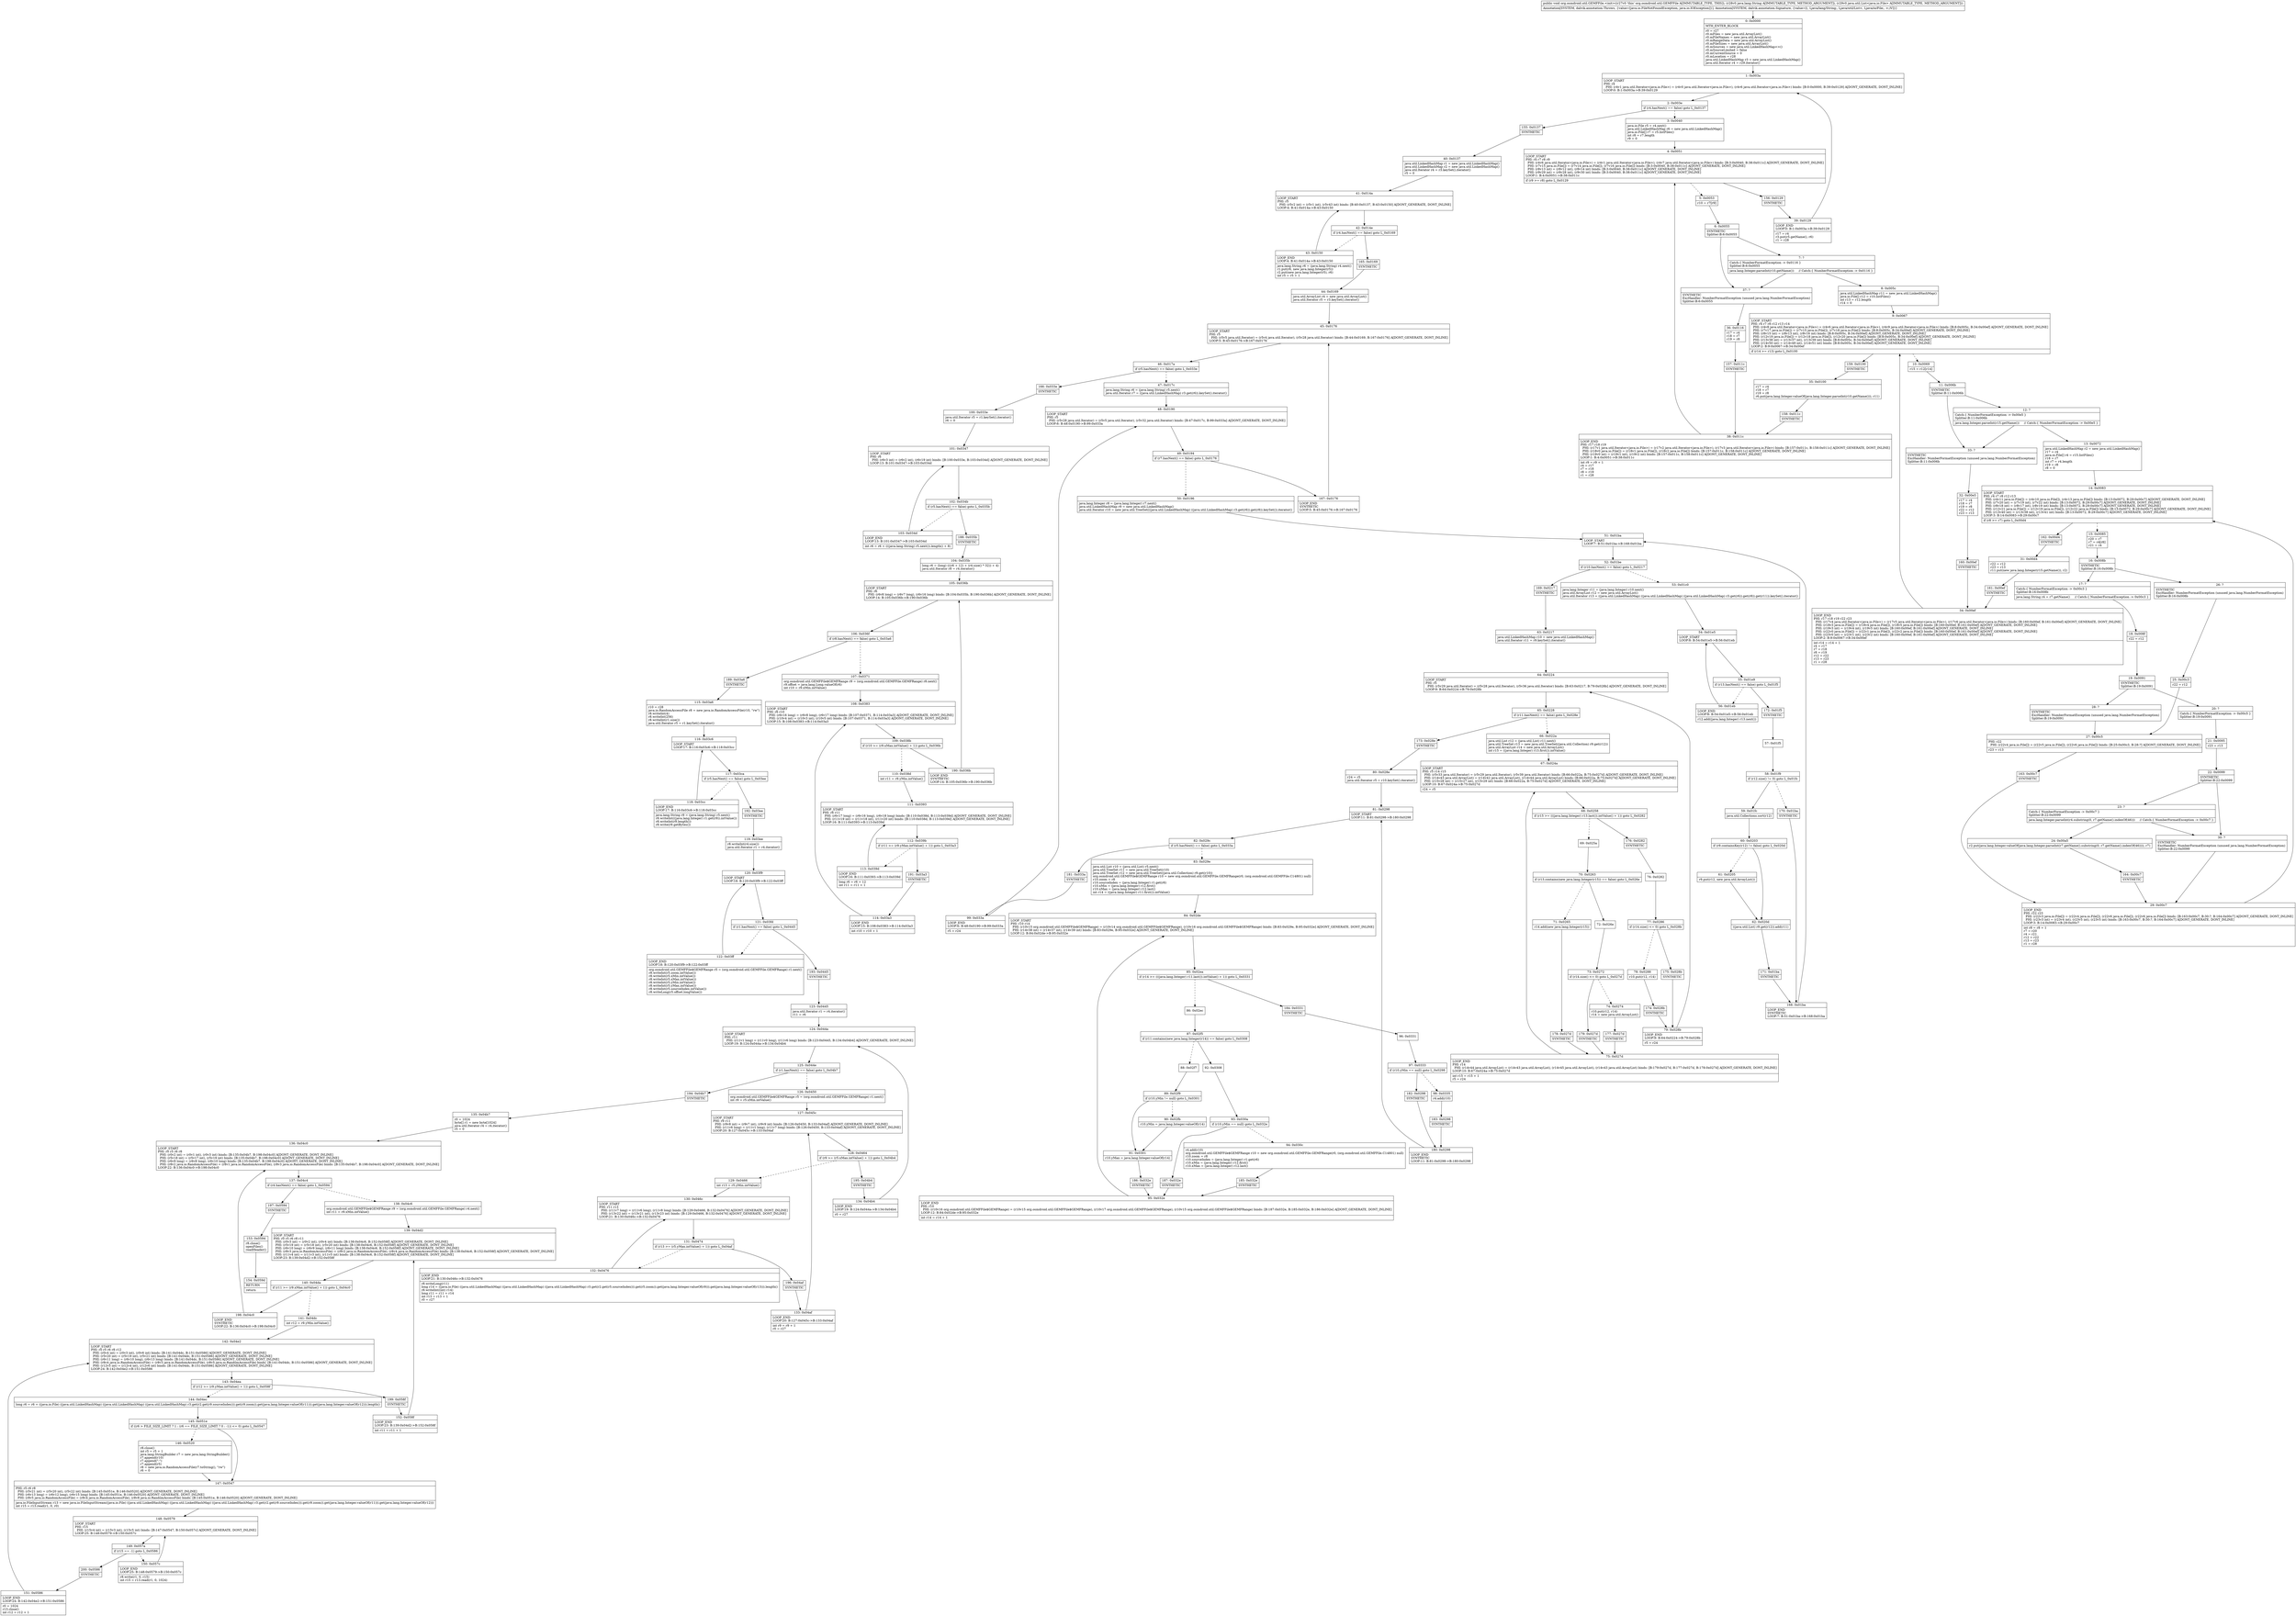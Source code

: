 digraph "CFG fororg.osmdroid.util.GEMFFile.\<init\>(Ljava\/lang\/String;Ljava\/util\/List;)V" {
Node_0 [shape=record,label="{0\:\ 0x0000|MTH_ENTER_BLOCK\l|r0 = r27\lr0.mFiles = new java.util.ArrayList()\lr0.mFileNames = new java.util.ArrayList()\lr0.mRangeData = new java.util.ArrayList()\lr0.mFileSizes = new java.util.ArrayList()\lr0.mSources = new java.util.LinkedHashMap\<\>()\lr0.mSourceLimited = false\lr0.mCurrentSource = 0\lr0.mLocation = r28\ljava.util.LinkedHashMap r3 = new java.util.LinkedHashMap()\ljava.util.Iterator r4 = r29.iterator()\l}"];
Node_1 [shape=record,label="{1\:\ 0x003a|LOOP_START\lPHI: r4 \l  PHI: (r4v1 java.util.Iterator\<java.io.File\>) = (r4v0 java.util.Iterator\<java.io.File\>), (r4v6 java.util.Iterator\<java.io.File\>) binds: [B:0:0x0000, B:39:0x0129] A[DONT_GENERATE, DONT_INLINE]\lLOOP:0: B:1:0x003a\-\>B:39:0x0129\l}"];
Node_2 [shape=record,label="{2\:\ 0x003e|if (r4.hasNext() == false) goto L_0x0137\l}"];
Node_3 [shape=record,label="{3\:\ 0x0040|java.io.File r5 = r4.next()\ljava.util.LinkedHashMap r6 = new java.util.LinkedHashMap()\ljava.io.File[] r7 = r5.listFiles()\lint r8 = r7.length\lr9 = 0\l}"];
Node_4 [shape=record,label="{4\:\ 0x0051|LOOP_START\lPHI: r4 r7 r8 r9 \l  PHI: (r4v6 java.util.Iterator\<java.io.File\>) = (r4v1 java.util.Iterator\<java.io.File\>), (r4v7 java.util.Iterator\<java.io.File\>) binds: [B:3:0x0040, B:38:0x011c] A[DONT_GENERATE, DONT_INLINE]\l  PHI: (r7v15 java.io.File[]) = (r7v14 java.io.File[]), (r7v16 java.io.File[]) binds: [B:3:0x0040, B:38:0x011c] A[DONT_GENERATE, DONT_INLINE]\l  PHI: (r8v13 int) = (r8v12 int), (r8v14 int) binds: [B:3:0x0040, B:38:0x011c] A[DONT_GENERATE, DONT_INLINE]\l  PHI: (r9v29 int) = (r9v28 int), (r9v30 int) binds: [B:3:0x0040, B:38:0x011c] A[DONT_GENERATE, DONT_INLINE]\lLOOP:1: B:4:0x0051\-\>B:38:0x011c\l|if (r9 \>= r8) goto L_0x0129\l}"];
Node_5 [shape=record,label="{5\:\ 0x0053|r10 = r7[r9]\l}"];
Node_6 [shape=record,label="{6\:\ 0x0055|SYNTHETIC\lSplitter:B:6:0x0055\l}"];
Node_7 [shape=record,label="{7\:\ ?|Catch:\{ NumberFormatException \-\> 0x0116 \}\lSplitter:B:6:0x0055\l|java.lang.Integer.parseInt(r10.getName())     \/\/ Catch:\{ NumberFormatException \-\> 0x0116 \}\l}"];
Node_8 [shape=record,label="{8\:\ 0x005c|java.util.LinkedHashMap r11 = new java.util.LinkedHashMap()\ljava.io.File[] r12 = r10.listFiles()\lint r13 = r12.length\lr14 = 0\l}"];
Node_9 [shape=record,label="{9\:\ 0x0067|LOOP_START\lPHI: r4 r7 r8 r12 r13 r14 \l  PHI: (r4v8 java.util.Iterator\<java.io.File\>) = (r4v6 java.util.Iterator\<java.io.File\>), (r4v9 java.util.Iterator\<java.io.File\>) binds: [B:8:0x005c, B:34:0x00ef] A[DONT_GENERATE, DONT_INLINE]\l  PHI: (r7v17 java.io.File[]) = (r7v15 java.io.File[]), (r7v18 java.io.File[]) binds: [B:8:0x005c, B:34:0x00ef] A[DONT_GENERATE, DONT_INLINE]\l  PHI: (r8v15 int) = (r8v13 int), (r8v16 int) binds: [B:8:0x005c, B:34:0x00ef] A[DONT_GENERATE, DONT_INLINE]\l  PHI: (r12v19 java.io.File[]) = (r12v18 java.io.File[]), (r12v20 java.io.File[]) binds: [B:8:0x005c, B:34:0x00ef] A[DONT_GENERATE, DONT_INLINE]\l  PHI: (r13v38 int) = (r13v37 int), (r13v39 int) binds: [B:8:0x005c, B:34:0x00ef] A[DONT_GENERATE, DONT_INLINE]\l  PHI: (r14v50 int) = (r14v49 int), (r14v51 int) binds: [B:8:0x005c, B:34:0x00ef] A[DONT_GENERATE, DONT_INLINE]\lLOOP:2: B:9:0x0067\-\>B:34:0x00ef\l|if (r14 \>= r13) goto L_0x0100\l}"];
Node_10 [shape=record,label="{10\:\ 0x0069|r15 = r12[r14]\l}"];
Node_11 [shape=record,label="{11\:\ 0x006b|SYNTHETIC\lSplitter:B:11:0x006b\l}"];
Node_12 [shape=record,label="{12\:\ ?|Catch:\{ NumberFormatException \-\> 0x00e5 \}\lSplitter:B:11:0x006b\l|java.lang.Integer.parseInt(r15.getName())     \/\/ Catch:\{ NumberFormatException \-\> 0x00e5 \}\l}"];
Node_13 [shape=record,label="{13\:\ 0x0072|java.util.LinkedHashMap r2 = new java.util.LinkedHashMap()\lr17 = r4\ljava.io.File[] r4 = r15.listFiles()\lr18 = r7\lint r7 = r4.length\lr19 = r8\lr8 = 0\l}"];
Node_14 [shape=record,label="{14\:\ 0x0083|LOOP_START\lPHI: r4 r7 r8 r12 r13 \l  PHI: (r4v11 java.io.File[]) = (r4v10 java.io.File[]), (r4v13 java.io.File[]) binds: [B:13:0x0072, B:29:0x00c7] A[DONT_GENERATE, DONT_INLINE]\l  PHI: (r7v20 int) = (r7v19 int), (r7v22 int) binds: [B:13:0x0072, B:29:0x00c7] A[DONT_GENERATE, DONT_INLINE]\l  PHI: (r8v18 int) = (r8v17 int), (r8v19 int) binds: [B:13:0x0072, B:29:0x00c7] A[DONT_GENERATE, DONT_INLINE]\l  PHI: (r12v21 java.io.File[]) = (r12v19 java.io.File[]), (r12v22 java.io.File[]) binds: [B:13:0x0072, B:29:0x00c7] A[DONT_GENERATE, DONT_INLINE]\l  PHI: (r13v40 int) = (r13v38 int), (r13v41 int) binds: [B:13:0x0072, B:29:0x00c7] A[DONT_GENERATE, DONT_INLINE]\lLOOP:3: B:14:0x0083\-\>B:29:0x00c7\l|if (r8 \>= r7) goto L_0x00d4\l}"];
Node_15 [shape=record,label="{15\:\ 0x0085|r20 = r7\lr7 = r4[r8]\lr21 = r4\l}"];
Node_16 [shape=record,label="{16\:\ 0x008b|SYNTHETIC\lSplitter:B:16:0x008b\l}"];
Node_17 [shape=record,label="{17\:\ ?|Catch:\{ NumberFormatException \-\> 0x00c3 \}\lSplitter:B:16:0x008b\l|java.lang.String r4 = r7.getName()     \/\/ Catch:\{ NumberFormatException \-\> 0x00c3 \}\l}"];
Node_18 [shape=record,label="{18\:\ 0x008f|r22 = r12\l}"];
Node_19 [shape=record,label="{19\:\ 0x0091|SYNTHETIC\lSplitter:B:19:0x0091\l}"];
Node_20 [shape=record,label="{20\:\ ?|Catch:\{ NumberFormatException \-\> 0x00c5 \}\lSplitter:B:19:0x0091\l}"];
Node_21 [shape=record,label="{21\:\ 0x0095|r23 = r13\l}"];
Node_22 [shape=record,label="{22\:\ 0x0099|SYNTHETIC\lSplitter:B:22:0x0099\l}"];
Node_23 [shape=record,label="{23\:\ ?|Catch:\{ NumberFormatException \-\> 0x00c7 \}\lSplitter:B:22:0x0099\l|java.lang.Integer.parseInt(r4.substring(0, r7.getName().indexOf(46)))     \/\/ Catch:\{ NumberFormatException \-\> 0x00c7 \}\l}"];
Node_24 [shape=record,label="{24\:\ 0x00a5|r2.put(java.lang.Integer.valueOf(java.lang.Integer.parseInt(r7.getName().substring(0, r7.getName().indexOf(46)))), r7)\l}"];
Node_25 [shape=record,label="{25\:\ 0x00c3|r22 = r12\l}"];
Node_26 [shape=record,label="{26\:\ ?|SYNTHETIC\lExcHandler: NumberFormatException (unused java.lang.NumberFormatException)\lSplitter:B:16:0x008b\l}"];
Node_27 [shape=record,label="{27\:\ 0x00c5|PHI: r22 \l  PHI: (r22v4 java.io.File[]) = (r22v5 java.io.File[]), (r22v6 java.io.File[]) binds: [B:25:0x00c3, B:28:?] A[DONT_GENERATE, DONT_INLINE]\l|r23 = r13\l}"];
Node_28 [shape=record,label="{28\:\ ?|SYNTHETIC\lExcHandler: NumberFormatException (unused java.lang.NumberFormatException)\lSplitter:B:19:0x0091\l}"];
Node_29 [shape=record,label="{29\:\ 0x00c7|LOOP_END\lPHI: r22 r23 \l  PHI: (r22v3 java.io.File[]) = (r22v4 java.io.File[]), (r22v6 java.io.File[]), (r22v6 java.io.File[]) binds: [B:163:0x00c7, B:30:?, B:164:0x00c7] A[DONT_GENERATE, DONT_INLINE]\l  PHI: (r23v3 int) = (r23v4 int), (r23v5 int), (r23v5 int) binds: [B:163:0x00c7, B:30:?, B:164:0x00c7] A[DONT_GENERATE, DONT_INLINE]\lLOOP:3: B:14:0x0083\-\>B:29:0x00c7\l|int r8 = r8 + 1\lr7 = r20\lr4 = r21\lr12 = r22\lr13 = r23\lr1 = r28\l}"];
Node_30 [shape=record,label="{30\:\ ?|SYNTHETIC\lExcHandler: NumberFormatException (unused java.lang.NumberFormatException)\lSplitter:B:22:0x0099\l}"];
Node_31 [shape=record,label="{31\:\ 0x00d4|r22 = r12\lr23 = r13\lr11.put(new java.lang.Integer(r15.getName()), r2)\l}"];
Node_32 [shape=record,label="{32\:\ 0x00e5|r17 = r4\lr18 = r7\lr19 = r8\lr22 = r12\lr23 = r13\l}"];
Node_33 [shape=record,label="{33\:\ ?|SYNTHETIC\lExcHandler: NumberFormatException (unused java.lang.NumberFormatException)\lSplitter:B:11:0x006b\l}"];
Node_34 [shape=record,label="{34\:\ 0x00ef|LOOP_END\lPHI: r17 r18 r19 r22 r23 \l  PHI: (r17v4 java.util.Iterator\<java.io.File\>) = (r17v5 java.util.Iterator\<java.io.File\>), (r17v6 java.util.Iterator\<java.io.File\>) binds: [B:160:0x00ef, B:161:0x00ef] A[DONT_GENERATE, DONT_INLINE]\l  PHI: (r18v3 java.io.File[]) = (r18v4 java.io.File[]), (r18v5 java.io.File[]) binds: [B:160:0x00ef, B:161:0x00ef] A[DONT_GENERATE, DONT_INLINE]\l  PHI: (r19v3 int) = (r19v4 int), (r19v5 int) binds: [B:160:0x00ef, B:161:0x00ef] A[DONT_GENERATE, DONT_INLINE]\l  PHI: (r22v0 java.io.File[]) = (r22v1 java.io.File[]), (r22v2 java.io.File[]) binds: [B:160:0x00ef, B:161:0x00ef] A[DONT_GENERATE, DONT_INLINE]\l  PHI: (r23v0 int) = (r23v1 int), (r23v2 int) binds: [B:160:0x00ef, B:161:0x00ef] A[DONT_GENERATE, DONT_INLINE]\lLOOP:2: B:9:0x0067\-\>B:34:0x00ef\l|int r14 = r14 + 1\lr4 = r17\lr7 = r18\lr8 = r19\lr12 = r22\lr13 = r23\lr1 = r28\l}"];
Node_35 [shape=record,label="{35\:\ 0x0100|r17 = r4\lr18 = r7\lr19 = r8\lr6.put(java.lang.Integer.valueOf(java.lang.Integer.parseInt(r10.getName())), r11)\l}"];
Node_36 [shape=record,label="{36\:\ 0x0116|r17 = r4\lr18 = r7\lr19 = r8\l}"];
Node_37 [shape=record,label="{37\:\ ?|SYNTHETIC\lExcHandler: NumberFormatException (unused java.lang.NumberFormatException)\lSplitter:B:6:0x0055\l}"];
Node_38 [shape=record,label="{38\:\ 0x011c|LOOP_END\lPHI: r17 r18 r19 \l  PHI: (r17v1 java.util.Iterator\<java.io.File\>) = (r17v2 java.util.Iterator\<java.io.File\>), (r17v3 java.util.Iterator\<java.io.File\>) binds: [B:157:0x011c, B:158:0x011c] A[DONT_GENERATE, DONT_INLINE]\l  PHI: (r18v0 java.io.File[]) = (r18v1 java.io.File[]), (r18v2 java.io.File[]) binds: [B:157:0x011c, B:158:0x011c] A[DONT_GENERATE, DONT_INLINE]\l  PHI: (r19v0 int) = (r19v1 int), (r19v2 int) binds: [B:157:0x011c, B:158:0x011c] A[DONT_GENERATE, DONT_INLINE]\lLOOP:1: B:4:0x0051\-\>B:38:0x011c\l|int r9 = r9 + 1\lr4 = r17\lr7 = r18\lr8 = r19\lr1 = r28\l}"];
Node_39 [shape=record,label="{39\:\ 0x0129|LOOP_END\lLOOP:0: B:1:0x003a\-\>B:39:0x0129\l|r17 = r4\lr3.put(r5.getName(), r6)\lr1 = r28\l}"];
Node_40 [shape=record,label="{40\:\ 0x0137|java.util.LinkedHashMap r1 = new java.util.LinkedHashMap()\ljava.util.LinkedHashMap r2 = new java.util.LinkedHashMap()\ljava.util.Iterator r4 = r3.keySet().iterator()\lr5 = 0\l}"];
Node_41 [shape=record,label="{41\:\ 0x014a|LOOP_START\lPHI: r5 \l  PHI: (r5v2 int) = (r5v1 int), (r5v43 int) binds: [B:40:0x0137, B:43:0x0150] A[DONT_GENERATE, DONT_INLINE]\lLOOP:4: B:41:0x014a\-\>B:43:0x0150\l}"];
Node_42 [shape=record,label="{42\:\ 0x014e|if (r4.hasNext() == false) goto L_0x0169\l}"];
Node_43 [shape=record,label="{43\:\ 0x0150|LOOP_END\lLOOP:4: B:41:0x014a\-\>B:43:0x0150\l|java.lang.String r6 = (java.lang.String) r4.next()\lr1.put(r6, new java.lang.Integer(r5))\lr2.put(new java.lang.Integer(r5), r6)\lint r5 = r5 + 1\l}"];
Node_44 [shape=record,label="{44\:\ 0x0169|java.util.ArrayList r4 = new java.util.ArrayList()\ljava.util.Iterator r5 = r3.keySet().iterator()\l}"];
Node_45 [shape=record,label="{45\:\ 0x0176|LOOP_START\lPHI: r5 \l  PHI: (r5v5 java.util.Iterator) = (r5v4 java.util.Iterator), (r5v28 java.util.Iterator) binds: [B:44:0x0169, B:167:0x0176] A[DONT_GENERATE, DONT_INLINE]\lLOOP:5: B:45:0x0176\-\>B:167:0x0176\l}"];
Node_46 [shape=record,label="{46\:\ 0x017a|if (r5.hasNext() == false) goto L_0x033e\l}"];
Node_47 [shape=record,label="{47\:\ 0x017c|java.lang.String r6 = (java.lang.String) r5.next()\ljava.util.Iterator r7 = ((java.util.LinkedHashMap) r3.get(r6)).keySet().iterator()\l}"];
Node_48 [shape=record,label="{48\:\ 0x0190|LOOP_START\lPHI: r5 \l  PHI: (r5v28 java.util.Iterator) = (r5v5 java.util.Iterator), (r5v32 java.util.Iterator) binds: [B:47:0x017c, B:99:0x033a] A[DONT_GENERATE, DONT_INLINE]\lLOOP:6: B:48:0x0190\-\>B:99:0x033a\l}"];
Node_49 [shape=record,label="{49\:\ 0x0194|if (r7.hasNext() == false) goto L_0x0176\l}"];
Node_50 [shape=record,label="{50\:\ 0x0196|java.lang.Integer r8 = (java.lang.Integer) r7.next()\ljava.util.LinkedHashMap r9 = new java.util.LinkedHashMap()\ljava.util.Iterator r10 = new java.util.TreeSet(((java.util.LinkedHashMap) ((java.util.LinkedHashMap) r3.get(r6)).get(r8)).keySet()).iterator()\l}"];
Node_51 [shape=record,label="{51\:\ 0x01ba|LOOP_START\lLOOP:7: B:51:0x01ba\-\>B:168:0x01ba\l}"];
Node_52 [shape=record,label="{52\:\ 0x01be|if (r10.hasNext() == false) goto L_0x0217\l}"];
Node_53 [shape=record,label="{53\:\ 0x01c0|java.lang.Integer r11 = (java.lang.Integer) r10.next()\ljava.util.ArrayList r12 = new java.util.ArrayList()\ljava.util.Iterator r13 = ((java.util.LinkedHashMap) ((java.util.LinkedHashMap) ((java.util.LinkedHashMap) r3.get(r6)).get(r8)).get(r11)).keySet().iterator()\l}"];
Node_54 [shape=record,label="{54\:\ 0x01e5|LOOP_START\lLOOP:8: B:54:0x01e5\-\>B:56:0x01eb\l}"];
Node_55 [shape=record,label="{55\:\ 0x01e9|if (r13.hasNext() == false) goto L_0x01f5\l}"];
Node_56 [shape=record,label="{56\:\ 0x01eb|LOOP_END\lLOOP:8: B:54:0x01e5\-\>B:56:0x01eb\l|r12.add((java.lang.Integer) r13.next())\l}"];
Node_57 [shape=record,label="{57\:\ 0x01f5}"];
Node_58 [shape=record,label="{58\:\ 0x01f9|if (r12.size() != 0) goto L_0x01fc\l}"];
Node_59 [shape=record,label="{59\:\ 0x01fc|java.util.Collections.sort(r12)\l}"];
Node_60 [shape=record,label="{60\:\ 0x0203|if (r9.containsKey(r12) != false) goto L_0x020d\l}"];
Node_61 [shape=record,label="{61\:\ 0x0205|r9.put(r12, new java.util.ArrayList())\l}"];
Node_62 [shape=record,label="{62\:\ 0x020d|((java.util.List) r9.get(r12)).add(r11)\l}"];
Node_63 [shape=record,label="{63\:\ 0x0217|java.util.LinkedHashMap r10 = new java.util.LinkedHashMap()\ljava.util.Iterator r11 = r9.keySet().iterator()\l}"];
Node_64 [shape=record,label="{64\:\ 0x0224|LOOP_START\lPHI: r5 \l  PHI: (r5v29 java.util.Iterator) = (r5v28 java.util.Iterator), (r5v36 java.util.Iterator) binds: [B:63:0x0217, B:79:0x028b] A[DONT_GENERATE, DONT_INLINE]\lLOOP:9: B:64:0x0224\-\>B:79:0x028b\l}"];
Node_65 [shape=record,label="{65\:\ 0x0228|if (r11.hasNext() == false) goto L_0x028e\l}"];
Node_66 [shape=record,label="{66\:\ 0x022a|java.util.List r12 = (java.util.List) r11.next()\ljava.util.TreeSet r13 = new java.util.TreeSet((java.util.Collection) r9.get(r12))\ljava.util.ArrayList r14 = new java.util.ArrayList()\lint r15 = ((java.lang.Integer) r13.first()).intValue()\l}"];
Node_67 [shape=record,label="{67\:\ 0x024a|LOOP_START\lPHI: r5 r14 r15 \l  PHI: (r5v33 java.util.Iterator) = (r5v29 java.util.Iterator), (r5v39 java.util.Iterator) binds: [B:66:0x022a, B:75:0x027d] A[DONT_GENERATE, DONT_INLINE]\l  PHI: (r14v43 java.util.ArrayList) = (r14v42 java.util.ArrayList), (r14v44 java.util.ArrayList) binds: [B:66:0x022a, B:75:0x027d] A[DONT_GENERATE, DONT_INLINE]\l  PHI: (r15v28 int) = (r15v27 int), (r15v29 int) binds: [B:66:0x022a, B:75:0x027d] A[DONT_GENERATE, DONT_INLINE]\lLOOP:10: B:67:0x024a\-\>B:75:0x027d\l|r24 = r5\l}"];
Node_68 [shape=record,label="{68\:\ 0x0258|if (r15 \>= (((java.lang.Integer) r13.last()).intValue() + 1)) goto L_0x0282\l}"];
Node_69 [shape=record,label="{69\:\ 0x025a}"];
Node_70 [shape=record,label="{70\:\ 0x0263|if (r13.contains(new java.lang.Integer(r15)) == false) goto L_0x026e\l}"];
Node_71 [shape=record,label="{71\:\ 0x0265|r14.add(new java.lang.Integer(r15))\l}"];
Node_72 [shape=record,label="{72\:\ 0x026e}"];
Node_73 [shape=record,label="{73\:\ 0x0272|if (r14.size() \<= 0) goto L_0x027d\l}"];
Node_74 [shape=record,label="{74\:\ 0x0274|r10.put(r12, r14)\lr14 = new java.util.ArrayList()\l}"];
Node_75 [shape=record,label="{75\:\ 0x027d|LOOP_END\lPHI: r14 \l  PHI: (r14v44 java.util.ArrayList) = (r14v43 java.util.ArrayList), (r14v45 java.util.ArrayList), (r14v43 java.util.ArrayList) binds: [B:179:0x027d, B:177:0x027d, B:178:0x027d] A[DONT_GENERATE, DONT_INLINE]\lLOOP:10: B:67:0x024a\-\>B:75:0x027d\l|int r15 = r15 + 1\lr5 = r24\l}"];
Node_76 [shape=record,label="{76\:\ 0x0282}"];
Node_77 [shape=record,label="{77\:\ 0x0286|if (r14.size() \<= 0) goto L_0x028b\l}"];
Node_78 [shape=record,label="{78\:\ 0x0288|r10.put(r12, r14)\l}"];
Node_79 [shape=record,label="{79\:\ 0x028b|LOOP_END\lLOOP:9: B:64:0x0224\-\>B:79:0x028b\l|r5 = r24\l}"];
Node_80 [shape=record,label="{80\:\ 0x028e|r24 = r5\ljava.util.Iterator r5 = r10.keySet().iterator()\l}"];
Node_81 [shape=record,label="{81\:\ 0x0298|LOOP_START\lLOOP:11: B:81:0x0298\-\>B:180:0x0298\l}"];
Node_82 [shape=record,label="{82\:\ 0x029c|if (r5.hasNext() == false) goto L_0x033a\l}"];
Node_83 [shape=record,label="{83\:\ 0x029e|java.util.List r10 = (java.util.List) r5.next()\ljava.util.TreeSet r11 = new java.util.TreeSet(r10)\ljava.util.TreeSet r12 = new java.util.TreeSet((java.util.Collection) r9.get(r10))\lorg.osmdroid.util.GEMFFile$GEMFRange r10 = new org.osmdroid.util.GEMFFile.GEMFRange(r0, (org.osmdroid.util.GEMFFile.C14801) null)\lr10.zoom = r8\lr10.sourceIndex = (java.lang.Integer) r1.get(r6)\lr10.xMin = (java.lang.Integer) r12.first()\lr10.xMax = (java.lang.Integer) r12.last()\lint r14 = ((java.lang.Integer) r11.first()).intValue()\l}"];
Node_84 [shape=record,label="{84\:\ 0x02de|LOOP_START\lPHI: r10 r14 \l  PHI: (r10v15 org.osmdroid.util.GEMFFile$GEMFRange) = (r10v14 org.osmdroid.util.GEMFFile$GEMFRange), (r10v16 org.osmdroid.util.GEMFFile$GEMFRange) binds: [B:83:0x029e, B:95:0x032e] A[DONT_GENERATE, DONT_INLINE]\l  PHI: (r14v38 int) = (r14v37 int), (r14v39 int) binds: [B:83:0x029e, B:95:0x032e] A[DONT_GENERATE, DONT_INLINE]\lLOOP:12: B:84:0x02de\-\>B:95:0x032e\l}"];
Node_85 [shape=record,label="{85\:\ 0x02ea|if (r14 \>= (((java.lang.Integer) r11.last()).intValue() + 1)) goto L_0x0331\l}"];
Node_86 [shape=record,label="{86\:\ 0x02ec}"];
Node_87 [shape=record,label="{87\:\ 0x02f5|if (r11.contains(new java.lang.Integer(r14)) == false) goto L_0x0308\l}"];
Node_88 [shape=record,label="{88\:\ 0x02f7}"];
Node_89 [shape=record,label="{89\:\ 0x02f9|if (r10.yMin != null) goto L_0x0301\l}"];
Node_90 [shape=record,label="{90\:\ 0x02fb|r10.yMin = java.lang.Integer.valueOf(r14)\l}"];
Node_91 [shape=record,label="{91\:\ 0x0301|r10.yMax = java.lang.Integer.valueOf(r14)\l}"];
Node_92 [shape=record,label="{92\:\ 0x0308}"];
Node_93 [shape=record,label="{93\:\ 0x030a|if (r10.yMin == null) goto L_0x032e\l}"];
Node_94 [shape=record,label="{94\:\ 0x030c|r4.add(r10)\lorg.osmdroid.util.GEMFFile$GEMFRange r10 = new org.osmdroid.util.GEMFFile.GEMFRange(r0, (org.osmdroid.util.GEMFFile.C14801) null)\lr10.zoom = r8\lr10.sourceIndex = (java.lang.Integer) r1.get(r6)\lr10.xMin = (java.lang.Integer) r12.first()\lr10.xMax = (java.lang.Integer) r12.last()\l}"];
Node_95 [shape=record,label="{95\:\ 0x032e|LOOP_END\lPHI: r10 \l  PHI: (r10v16 org.osmdroid.util.GEMFFile$GEMFRange) = (r10v15 org.osmdroid.util.GEMFFile$GEMFRange), (r10v17 org.osmdroid.util.GEMFFile$GEMFRange), (r10v15 org.osmdroid.util.GEMFFile$GEMFRange) binds: [B:187:0x032e, B:185:0x032e, B:186:0x032e] A[DONT_GENERATE, DONT_INLINE]\lLOOP:12: B:84:0x02de\-\>B:95:0x032e\l|int r14 = r14 + 1\l}"];
Node_96 [shape=record,label="{96\:\ 0x0331}"];
Node_97 [shape=record,label="{97\:\ 0x0333|if (r10.yMin == null) goto L_0x0298\l}"];
Node_98 [shape=record,label="{98\:\ 0x0335|r4.add(r10)\l}"];
Node_99 [shape=record,label="{99\:\ 0x033a|LOOP_END\lLOOP:6: B:48:0x0190\-\>B:99:0x033a\l|r5 = r24\l}"];
Node_100 [shape=record,label="{100\:\ 0x033e|java.util.Iterator r5 = r1.keySet().iterator()\lr6 = 0\l}"];
Node_101 [shape=record,label="{101\:\ 0x0347|LOOP_START\lPHI: r6 \l  PHI: (r6v3 int) = (r6v2 int), (r6v19 int) binds: [B:100:0x033e, B:103:0x034d] A[DONT_GENERATE, DONT_INLINE]\lLOOP:13: B:101:0x0347\-\>B:103:0x034d\l}"];
Node_102 [shape=record,label="{102\:\ 0x034b|if (r5.hasNext() == false) goto L_0x035b\l}"];
Node_103 [shape=record,label="{103\:\ 0x034d|LOOP_END\lLOOP:13: B:101:0x0347\-\>B:103:0x034d\l|int r6 = r6 + (((java.lang.String) r5.next()).length() + 8)\l}"];
Node_104 [shape=record,label="{104\:\ 0x035b|long r6 = (long) (((r6 + 12) + (r4.size() * 32)) + 4)\ljava.util.Iterator r8 = r4.iterator()\l}"];
Node_105 [shape=record,label="{105\:\ 0x036b|LOOP_START\lPHI: r6 \l  PHI: (r6v8 long) = (r6v7 long), (r6v16 long) binds: [B:104:0x035b, B:190:0x036b] A[DONT_GENERATE, DONT_INLINE]\lLOOP:14: B:105:0x036b\-\>B:190:0x036b\l}"];
Node_106 [shape=record,label="{106\:\ 0x036f|if (r8.hasNext() == false) goto L_0x03a6\l}"];
Node_107 [shape=record,label="{107\:\ 0x0371|org.osmdroid.util.GEMFFile$GEMFRange r9 = (org.osmdroid.util.GEMFFile.GEMFRange) r8.next()\lr9.offset = java.lang.Long.valueOf(r6)\lint r10 = r9.xMin.intValue()\l}"];
Node_108 [shape=record,label="{108\:\ 0x0383|LOOP_START\lPHI: r6 r10 \l  PHI: (r6v16 long) = (r6v8 long), (r6v17 long) binds: [B:107:0x0371, B:114:0x03a3] A[DONT_GENERATE, DONT_INLINE]\l  PHI: (r10v4 int) = (r10v3 int), (r10v5 int) binds: [B:107:0x0371, B:114:0x03a3] A[DONT_GENERATE, DONT_INLINE]\lLOOP:15: B:108:0x0383\-\>B:114:0x03a3\l}"];
Node_109 [shape=record,label="{109\:\ 0x038b|if (r10 \>= (r9.xMax.intValue() + 1)) goto L_0x036b\l}"];
Node_110 [shape=record,label="{110\:\ 0x038d|int r11 = r9.yMin.intValue()\l}"];
Node_111 [shape=record,label="{111\:\ 0x0393|LOOP_START\lPHI: r6 r11 \l  PHI: (r6v17 long) = (r6v16 long), (r6v18 long) binds: [B:110:0x038d, B:113:0x039d] A[DONT_GENERATE, DONT_INLINE]\l  PHI: (r11v19 int) = (r11v18 int), (r11v20 int) binds: [B:110:0x038d, B:113:0x039d] A[DONT_GENERATE, DONT_INLINE]\lLOOP:16: B:111:0x0393\-\>B:113:0x039d\l}"];
Node_112 [shape=record,label="{112\:\ 0x039b|if (r11 \>= (r9.yMax.intValue() + 1)) goto L_0x03a3\l}"];
Node_113 [shape=record,label="{113\:\ 0x039d|LOOP_END\lLOOP:16: B:111:0x0393\-\>B:113:0x039d\l|long r6 = r6 + 12\lint r11 = r11 + 1\l}"];
Node_114 [shape=record,label="{114\:\ 0x03a3|LOOP_END\lLOOP:15: B:108:0x0383\-\>B:114:0x03a3\l|int r10 = r10 + 1\l}"];
Node_115 [shape=record,label="{115\:\ 0x03a6|r10 = r28\ljava.io.RandomAccessFile r8 = new java.io.RandomAccessFile(r10, \"rw\")\lr8.writeInt(4)\lr8.writeInt(256)\lr8.writeInt(r1.size())\ljava.util.Iterator r5 = r1.keySet().iterator()\l}"];
Node_116 [shape=record,label="{116\:\ 0x03c6|LOOP_START\lLOOP:17: B:116:0x03c6\-\>B:118:0x03cc\l}"];
Node_117 [shape=record,label="{117\:\ 0x03ca|if (r5.hasNext() == false) goto L_0x03ee\l}"];
Node_118 [shape=record,label="{118\:\ 0x03cc|LOOP_END\lLOOP:17: B:116:0x03c6\-\>B:118:0x03cc\l|java.lang.String r9 = (java.lang.String) r5.next()\lr8.writeInt(((java.lang.Integer) r1.get(r9)).intValue())\lr8.writeInt(r9.length())\lr8.write(r9.getBytes())\l}"];
Node_119 [shape=record,label="{119\:\ 0x03ee|r8.writeInt(r4.size())\ljava.util.Iterator r1 = r4.iterator()\l}"];
Node_120 [shape=record,label="{120\:\ 0x03f9|LOOP_START\lLOOP:18: B:120:0x03f9\-\>B:122:0x03ff\l}"];
Node_121 [shape=record,label="{121\:\ 0x03fd|if (r1.hasNext() == false) goto L_0x0445\l}"];
Node_122 [shape=record,label="{122\:\ 0x03ff|LOOP_END\lLOOP:18: B:120:0x03f9\-\>B:122:0x03ff\l|org.osmdroid.util.GEMFFile$GEMFRange r5 = (org.osmdroid.util.GEMFFile.GEMFRange) r1.next()\lr8.writeInt(r5.zoom.intValue())\lr8.writeInt(r5.xMin.intValue())\lr8.writeInt(r5.xMax.intValue())\lr8.writeInt(r5.yMin.intValue())\lr8.writeInt(r5.yMax.intValue())\lr8.writeInt(r5.sourceIndex.intValue())\lr8.writeLong(r5.offset.longValue())\l}"];
Node_123 [shape=record,label="{123\:\ 0x0445|java.util.Iterator r1 = r4.iterator()\lr11 = r6\l}"];
Node_124 [shape=record,label="{124\:\ 0x044a|LOOP_START\lPHI: r11 \l  PHI: (r11v1 long) = (r11v0 long), (r11v6 long) binds: [B:123:0x0445, B:134:0x04b4] A[DONT_GENERATE, DONT_INLINE]\lLOOP:19: B:124:0x044a\-\>B:134:0x04b4\l}"];
Node_125 [shape=record,label="{125\:\ 0x044e|if (r1.hasNext() == false) goto L_0x04b7\l}"];
Node_126 [shape=record,label="{126\:\ 0x0450|org.osmdroid.util.GEMFFile$GEMFRange r5 = (org.osmdroid.util.GEMFFile.GEMFRange) r1.next()\lint r9 = r5.xMin.intValue()\l}"];
Node_127 [shape=record,label="{127\:\ 0x045c|LOOP_START\lPHI: r9 r11 \l  PHI: (r9v8 int) = (r9v7 int), (r9v9 int) binds: [B:126:0x0450, B:133:0x04af] A[DONT_GENERATE, DONT_INLINE]\l  PHI: (r11v6 long) = (r11v1 long), (r11v7 long) binds: [B:126:0x0450, B:133:0x04af] A[DONT_GENERATE, DONT_INLINE]\lLOOP:20: B:127:0x045c\-\>B:133:0x04af\l}"];
Node_128 [shape=record,label="{128\:\ 0x0464|if (r9 \>= (r5.xMax.intValue() + 1)) goto L_0x04b4\l}"];
Node_129 [shape=record,label="{129\:\ 0x0466|int r13 = r5.yMin.intValue()\l}"];
Node_130 [shape=record,label="{130\:\ 0x046c|LOOP_START\lPHI: r11 r13 \l  PHI: (r11v7 long) = (r11v6 long), (r11v8 long) binds: [B:129:0x0466, B:132:0x0476] A[DONT_GENERATE, DONT_INLINE]\l  PHI: (r13v22 int) = (r13v21 int), (r13v23 int) binds: [B:129:0x0466, B:132:0x0476] A[DONT_GENERATE, DONT_INLINE]\lLOOP:21: B:130:0x046c\-\>B:132:0x0476\l}"];
Node_131 [shape=record,label="{131\:\ 0x0474|if (r13 \>= (r5.yMax.intValue() + 1)) goto L_0x04af\l}"];
Node_132 [shape=record,label="{132\:\ 0x0476|LOOP_END\lLOOP:21: B:130:0x046c\-\>B:132:0x0476\l|r8.writeLong(r11)\llong r14 = ((java.io.File) ((java.util.LinkedHashMap) ((java.util.LinkedHashMap) ((java.util.LinkedHashMap) r3.get(r2.get(r5.sourceIndex))).get(r5.zoom)).get(java.lang.Integer.valueOf(r9))).get(java.lang.Integer.valueOf(r13))).length()\lr8.writeInt((int) r14)\llong r11 = r11 + r14\lint r13 = r13 + 1\lr0 = r27\l}"];
Node_133 [shape=record,label="{133\:\ 0x04af|LOOP_END\lLOOP:20: B:127:0x045c\-\>B:133:0x04af\l|int r9 = r9 + 1\lr0 = r27\l}"];
Node_134 [shape=record,label="{134\:\ 0x04b4|LOOP_END\lLOOP:19: B:124:0x044a\-\>B:134:0x04b4\l|r0 = r27\l}"];
Node_135 [shape=record,label="{135\:\ 0x04b7|r0 = 1024\lbyte[] r1 = new byte[1024]\ljava.util.Iterator r4 = r4.iterator()\lr5 = 0\l}"];
Node_136 [shape=record,label="{136\:\ 0x04c0|LOOP_START\lPHI: r0 r5 r6 r8 \l  PHI: (r0v2 int) = (r0v1 int), (r0v3 int) binds: [B:135:0x04b7, B:198:0x04c0] A[DONT_GENERATE, DONT_INLINE]\l  PHI: (r5v18 int) = (r5v17 int), (r5v19 int) binds: [B:135:0x04b7, B:198:0x04c0] A[DONT_GENERATE, DONT_INLINE]\l  PHI: (r6v9 long) = (r6v8 long), (r6v10 long) binds: [B:135:0x04b7, B:198:0x04c0] A[DONT_GENERATE, DONT_INLINE]\l  PHI: (r8v2 java.io.RandomAccessFile) = (r8v1 java.io.RandomAccessFile), (r8v3 java.io.RandomAccessFile) binds: [B:135:0x04b7, B:198:0x04c0] A[DONT_GENERATE, DONT_INLINE]\lLOOP:22: B:136:0x04c0\-\>B:198:0x04c0\l}"];
Node_137 [shape=record,label="{137\:\ 0x04c4|if (r4.hasNext() == false) goto L_0x0594\l}"];
Node_138 [shape=record,label="{138\:\ 0x04c6|org.osmdroid.util.GEMFFile$GEMFRange r9 = (org.osmdroid.util.GEMFFile.GEMFRange) r4.next()\lint r11 = r9.xMin.intValue()\l}"];
Node_139 [shape=record,label="{139\:\ 0x04d2|LOOP_START\lPHI: r0 r5 r6 r8 r11 \l  PHI: (r0v3 int) = (r0v2 int), (r0v4 int) binds: [B:138:0x04c6, B:152:0x058f] A[DONT_GENERATE, DONT_INLINE]\l  PHI: (r5v19 int) = (r5v18 int), (r5v20 int) binds: [B:138:0x04c6, B:152:0x058f] A[DONT_GENERATE, DONT_INLINE]\l  PHI: (r6v10 long) = (r6v9 long), (r6v11 long) binds: [B:138:0x04c6, B:152:0x058f] A[DONT_GENERATE, DONT_INLINE]\l  PHI: (r8v3 java.io.RandomAccessFile) = (r8v2 java.io.RandomAccessFile), (r8v4 java.io.RandomAccessFile) binds: [B:138:0x04c6, B:152:0x058f] A[DONT_GENERATE, DONT_INLINE]\l  PHI: (r11v4 int) = (r11v3 int), (r11v5 int) binds: [B:138:0x04c6, B:152:0x058f] A[DONT_GENERATE, DONT_INLINE]\lLOOP:23: B:139:0x04d2\-\>B:152:0x058f\l}"];
Node_140 [shape=record,label="{140\:\ 0x04da|if (r11 \>= (r9.xMax.intValue() + 1)) goto L_0x04c0\l}"];
Node_141 [shape=record,label="{141\:\ 0x04dc|int r12 = r9.yMin.intValue()\l}"];
Node_142 [shape=record,label="{142\:\ 0x04e2|LOOP_START\lPHI: r0 r5 r6 r8 r12 \l  PHI: (r0v4 int) = (r0v3 int), (r0v6 int) binds: [B:141:0x04dc, B:151:0x0586] A[DONT_GENERATE, DONT_INLINE]\l  PHI: (r5v20 int) = (r5v19 int), (r5v21 int) binds: [B:141:0x04dc, B:151:0x0586] A[DONT_GENERATE, DONT_INLINE]\l  PHI: (r6v11 long) = (r6v10 long), (r6v13 long) binds: [B:141:0x04dc, B:151:0x0586] A[DONT_GENERATE, DONT_INLINE]\l  PHI: (r8v4 java.io.RandomAccessFile) = (r8v3 java.io.RandomAccessFile), (r8v5 java.io.RandomAccessFile) binds: [B:141:0x04dc, B:151:0x0586] A[DONT_GENERATE, DONT_INLINE]\l  PHI: (r12v5 int) = (r12v4 int), (r12v6 int) binds: [B:141:0x04dc, B:151:0x0586] A[DONT_GENERATE, DONT_INLINE]\lLOOP:24: B:142:0x04e2\-\>B:151:0x0586\l}"];
Node_143 [shape=record,label="{143\:\ 0x04ea|if (r12 \>= (r9.yMax.intValue() + 1)) goto L_0x058f\l}"];
Node_144 [shape=record,label="{144\:\ 0x04ec|long r6 = r6 + ((java.io.File) ((java.util.LinkedHashMap) ((java.util.LinkedHashMap) ((java.util.LinkedHashMap) r3.get(r2.get(r9.sourceIndex))).get(r9.zoom)).get(java.lang.Integer.valueOf(r11))).get(java.lang.Integer.valueOf(r12))).length()\l}"];
Node_145 [shape=record,label="{145\:\ 0x051e|if ((r6 \> FILE_SIZE_LIMIT ? 1 : (r6 == FILE_SIZE_LIMIT ? 0 : \-1)) \<= 0) goto L_0x0547\l}"];
Node_146 [shape=record,label="{146\:\ 0x0520|r8.close()\lint r5 = r5 + 1\ljava.lang.StringBuilder r7 = new java.lang.StringBuilder()\lr7.append(r10)\lr7.append(\"\-\")\lr7.append(r5)\lr8 = new java.io.RandomAccessFile(r7.toString(), \"rw\")\lr6 = 0\l}"];
Node_147 [shape=record,label="{147\:\ 0x0547|PHI: r5 r6 r8 \l  PHI: (r5v21 int) = (r5v20 int), (r5v22 int) binds: [B:145:0x051e, B:146:0x0520] A[DONT_GENERATE, DONT_INLINE]\l  PHI: (r6v13 long) = (r6v12 long), (r6v15 long) binds: [B:145:0x051e, B:146:0x0520] A[DONT_GENERATE, DONT_INLINE]\l  PHI: (r8v5 java.io.RandomAccessFile) = (r8v4 java.io.RandomAccessFile), (r8v8 java.io.RandomAccessFile) binds: [B:145:0x051e, B:146:0x0520] A[DONT_GENERATE, DONT_INLINE]\l|java.io.FileInputStream r13 = new java.io.FileInputStream((java.io.File) ((java.util.LinkedHashMap) ((java.util.LinkedHashMap) ((java.util.LinkedHashMap) r3.get(r2.get(r9.sourceIndex))).get(r9.zoom)).get(java.lang.Integer.valueOf(r11))).get(java.lang.Integer.valueOf(r12)))\lint r15 = r13.read(r1, 0, r0)\l}"];
Node_148 [shape=record,label="{148\:\ 0x0579|LOOP_START\lPHI: r15 \l  PHI: (r15v4 int) = (r15v3 int), (r15v5 int) binds: [B:147:0x0547, B:150:0x057c] A[DONT_GENERATE, DONT_INLINE]\lLOOP:25: B:148:0x0579\-\>B:150:0x057c\l}"];
Node_149 [shape=record,label="{149\:\ 0x057a|if (r15 == \-1) goto L_0x0586\l}"];
Node_150 [shape=record,label="{150\:\ 0x057c|LOOP_END\lLOOP:25: B:148:0x0579\-\>B:150:0x057c\l|r8.write(r1, 0, r15)\lint r15 = r13.read(r1, 0, 1024)\l}"];
Node_151 [shape=record,label="{151\:\ 0x0586|LOOP_END\lLOOP:24: B:142:0x04e2\-\>B:151:0x0586\l|r0 = 1024\lr13.close()\lint r12 = r12 + 1\l}"];
Node_152 [shape=record,label="{152\:\ 0x058f|LOOP_END\lLOOP:23: B:139:0x04d2\-\>B:152:0x058f\l|int r11 = r11 + 1\l}"];
Node_153 [shape=record,label="{153\:\ 0x0594|r8.close()\lopenFiles()\lreadHeader()\l}"];
Node_154 [shape=record,label="{154\:\ 0x059d|RETURN\l|return\l}"];
Node_155 [shape=record,label="{155\:\ 0x0137|SYNTHETIC\l}"];
Node_156 [shape=record,label="{156\:\ 0x0129|SYNTHETIC\l}"];
Node_157 [shape=record,label="{157\:\ 0x011c|SYNTHETIC\l}"];
Node_158 [shape=record,label="{158\:\ 0x011c|SYNTHETIC\l}"];
Node_159 [shape=record,label="{159\:\ 0x0100|SYNTHETIC\l}"];
Node_160 [shape=record,label="{160\:\ 0x00ef|SYNTHETIC\l}"];
Node_161 [shape=record,label="{161\:\ 0x00ef|SYNTHETIC\l}"];
Node_162 [shape=record,label="{162\:\ 0x00d4|SYNTHETIC\l}"];
Node_163 [shape=record,label="{163\:\ 0x00c7|SYNTHETIC\l}"];
Node_164 [shape=record,label="{164\:\ 0x00c7|SYNTHETIC\l}"];
Node_165 [shape=record,label="{165\:\ 0x0169|SYNTHETIC\l}"];
Node_166 [shape=record,label="{166\:\ 0x033e|SYNTHETIC\l}"];
Node_167 [shape=record,label="{167\:\ 0x0176|LOOP_END\lSYNTHETIC\lLOOP:5: B:45:0x0176\-\>B:167:0x0176\l}"];
Node_168 [shape=record,label="{168\:\ 0x01ba|LOOP_END\lSYNTHETIC\lLOOP:7: B:51:0x01ba\-\>B:168:0x01ba\l}"];
Node_169 [shape=record,label="{169\:\ 0x0217|SYNTHETIC\l}"];
Node_170 [shape=record,label="{170\:\ 0x01ba|SYNTHETIC\l}"];
Node_171 [shape=record,label="{171\:\ 0x01ba|SYNTHETIC\l}"];
Node_172 [shape=record,label="{172\:\ 0x01f5|SYNTHETIC\l}"];
Node_173 [shape=record,label="{173\:\ 0x028e|SYNTHETIC\l}"];
Node_174 [shape=record,label="{174\:\ 0x028b|SYNTHETIC\l}"];
Node_175 [shape=record,label="{175\:\ 0x028b|SYNTHETIC\l}"];
Node_176 [shape=record,label="{176\:\ 0x0282|SYNTHETIC\l}"];
Node_177 [shape=record,label="{177\:\ 0x027d|SYNTHETIC\l}"];
Node_178 [shape=record,label="{178\:\ 0x027d|SYNTHETIC\l}"];
Node_179 [shape=record,label="{179\:\ 0x027d|SYNTHETIC\l}"];
Node_180 [shape=record,label="{180\:\ 0x0298|LOOP_END\lSYNTHETIC\lLOOP:11: B:81:0x0298\-\>B:180:0x0298\l}"];
Node_181 [shape=record,label="{181\:\ 0x033a|SYNTHETIC\l}"];
Node_182 [shape=record,label="{182\:\ 0x0298|SYNTHETIC\l}"];
Node_183 [shape=record,label="{183\:\ 0x0298|SYNTHETIC\l}"];
Node_184 [shape=record,label="{184\:\ 0x0331|SYNTHETIC\l}"];
Node_185 [shape=record,label="{185\:\ 0x032e|SYNTHETIC\l}"];
Node_186 [shape=record,label="{186\:\ 0x032e|SYNTHETIC\l}"];
Node_187 [shape=record,label="{187\:\ 0x032e|SYNTHETIC\l}"];
Node_188 [shape=record,label="{188\:\ 0x035b|SYNTHETIC\l}"];
Node_189 [shape=record,label="{189\:\ 0x03a6|SYNTHETIC\l}"];
Node_190 [shape=record,label="{190\:\ 0x036b|LOOP_END\lSYNTHETIC\lLOOP:14: B:105:0x036b\-\>B:190:0x036b\l}"];
Node_191 [shape=record,label="{191\:\ 0x03a3|SYNTHETIC\l}"];
Node_192 [shape=record,label="{192\:\ 0x03ee|SYNTHETIC\l}"];
Node_193 [shape=record,label="{193\:\ 0x0445|SYNTHETIC\l}"];
Node_194 [shape=record,label="{194\:\ 0x04b7|SYNTHETIC\l}"];
Node_195 [shape=record,label="{195\:\ 0x04b4|SYNTHETIC\l}"];
Node_196 [shape=record,label="{196\:\ 0x04af|SYNTHETIC\l}"];
Node_197 [shape=record,label="{197\:\ 0x0594|SYNTHETIC\l}"];
Node_198 [shape=record,label="{198\:\ 0x04c0|LOOP_END\lSYNTHETIC\lLOOP:22: B:136:0x04c0\-\>B:198:0x04c0\l}"];
Node_199 [shape=record,label="{199\:\ 0x058f|SYNTHETIC\l}"];
Node_200 [shape=record,label="{200\:\ 0x0586|SYNTHETIC\l}"];
MethodNode[shape=record,label="{public void org.osmdroid.util.GEMFFile.\<init\>((r27v0 'this' org.osmdroid.util.GEMFFile A[IMMUTABLE_TYPE, THIS]), (r28v0 java.lang.String A[IMMUTABLE_TYPE, METHOD_ARGUMENT]), (r29v0 java.util.List\<java.io.File\> A[IMMUTABLE_TYPE, METHOD_ARGUMENT]))  | Annotation[SYSTEM, dalvik.annotation.Throws, \{value=[java.io.FileNotFoundException, java.io.IOException]\}], Annotation[SYSTEM, dalvik.annotation.Signature, \{value=[(, Ljava\/lang\/String;, Ljava\/util\/List\<, Ljava\/io\/File;, \>;)V]\}]\l}"];
MethodNode -> Node_0;
Node_0 -> Node_1;
Node_1 -> Node_2;
Node_2 -> Node_3[style=dashed];
Node_2 -> Node_155;
Node_3 -> Node_4;
Node_4 -> Node_5[style=dashed];
Node_4 -> Node_156;
Node_5 -> Node_6;
Node_6 -> Node_7;
Node_6 -> Node_37;
Node_7 -> Node_8;
Node_7 -> Node_37;
Node_8 -> Node_9;
Node_9 -> Node_10[style=dashed];
Node_9 -> Node_159;
Node_10 -> Node_11;
Node_11 -> Node_12;
Node_11 -> Node_33;
Node_12 -> Node_13;
Node_12 -> Node_33;
Node_13 -> Node_14;
Node_14 -> Node_15[style=dashed];
Node_14 -> Node_162;
Node_15 -> Node_16;
Node_16 -> Node_17;
Node_16 -> Node_26;
Node_17 -> Node_18;
Node_18 -> Node_19;
Node_19 -> Node_20;
Node_19 -> Node_28;
Node_20 -> Node_21;
Node_21 -> Node_22;
Node_22 -> Node_23;
Node_22 -> Node_30;
Node_23 -> Node_24;
Node_23 -> Node_30;
Node_24 -> Node_164;
Node_25 -> Node_27;
Node_26 -> Node_25;
Node_27 -> Node_163;
Node_28 -> Node_27;
Node_29 -> Node_14;
Node_30 -> Node_29;
Node_31 -> Node_161;
Node_32 -> Node_160;
Node_33 -> Node_32;
Node_34 -> Node_9;
Node_35 -> Node_158;
Node_36 -> Node_157;
Node_37 -> Node_36;
Node_38 -> Node_4;
Node_39 -> Node_1;
Node_40 -> Node_41;
Node_41 -> Node_42;
Node_42 -> Node_43[style=dashed];
Node_42 -> Node_165;
Node_43 -> Node_41;
Node_44 -> Node_45;
Node_45 -> Node_46;
Node_46 -> Node_47[style=dashed];
Node_46 -> Node_166;
Node_47 -> Node_48;
Node_48 -> Node_49;
Node_49 -> Node_50[style=dashed];
Node_49 -> Node_167;
Node_50 -> Node_51;
Node_51 -> Node_52;
Node_52 -> Node_53[style=dashed];
Node_52 -> Node_169;
Node_53 -> Node_54;
Node_54 -> Node_55;
Node_55 -> Node_56[style=dashed];
Node_55 -> Node_172;
Node_56 -> Node_54;
Node_57 -> Node_58;
Node_58 -> Node_59;
Node_58 -> Node_170[style=dashed];
Node_59 -> Node_60;
Node_60 -> Node_61[style=dashed];
Node_60 -> Node_62;
Node_61 -> Node_62;
Node_62 -> Node_171;
Node_63 -> Node_64;
Node_64 -> Node_65;
Node_65 -> Node_66[style=dashed];
Node_65 -> Node_173;
Node_66 -> Node_67;
Node_67 -> Node_68;
Node_68 -> Node_69[style=dashed];
Node_68 -> Node_176;
Node_69 -> Node_70;
Node_70 -> Node_71[style=dashed];
Node_70 -> Node_72;
Node_71 -> Node_178;
Node_72 -> Node_73;
Node_73 -> Node_74[style=dashed];
Node_73 -> Node_179;
Node_74 -> Node_177;
Node_75 -> Node_67;
Node_76 -> Node_77;
Node_77 -> Node_78[style=dashed];
Node_77 -> Node_175;
Node_78 -> Node_174;
Node_79 -> Node_64;
Node_80 -> Node_81;
Node_81 -> Node_82;
Node_82 -> Node_83[style=dashed];
Node_82 -> Node_181;
Node_83 -> Node_84;
Node_84 -> Node_85;
Node_85 -> Node_86[style=dashed];
Node_85 -> Node_184;
Node_86 -> Node_87;
Node_87 -> Node_88[style=dashed];
Node_87 -> Node_92;
Node_88 -> Node_89;
Node_89 -> Node_90[style=dashed];
Node_89 -> Node_91;
Node_90 -> Node_91;
Node_91 -> Node_186;
Node_92 -> Node_93;
Node_93 -> Node_94[style=dashed];
Node_93 -> Node_187;
Node_94 -> Node_185;
Node_95 -> Node_84;
Node_96 -> Node_97;
Node_97 -> Node_98[style=dashed];
Node_97 -> Node_182;
Node_98 -> Node_183;
Node_99 -> Node_48;
Node_100 -> Node_101;
Node_101 -> Node_102;
Node_102 -> Node_103[style=dashed];
Node_102 -> Node_188;
Node_103 -> Node_101;
Node_104 -> Node_105;
Node_105 -> Node_106;
Node_106 -> Node_107[style=dashed];
Node_106 -> Node_189;
Node_107 -> Node_108;
Node_108 -> Node_109;
Node_109 -> Node_110[style=dashed];
Node_109 -> Node_190;
Node_110 -> Node_111;
Node_111 -> Node_112;
Node_112 -> Node_113[style=dashed];
Node_112 -> Node_191;
Node_113 -> Node_111;
Node_114 -> Node_108;
Node_115 -> Node_116;
Node_116 -> Node_117;
Node_117 -> Node_118[style=dashed];
Node_117 -> Node_192;
Node_118 -> Node_116;
Node_119 -> Node_120;
Node_120 -> Node_121;
Node_121 -> Node_122[style=dashed];
Node_121 -> Node_193;
Node_122 -> Node_120;
Node_123 -> Node_124;
Node_124 -> Node_125;
Node_125 -> Node_126[style=dashed];
Node_125 -> Node_194;
Node_126 -> Node_127;
Node_127 -> Node_128;
Node_128 -> Node_129[style=dashed];
Node_128 -> Node_195;
Node_129 -> Node_130;
Node_130 -> Node_131;
Node_131 -> Node_132[style=dashed];
Node_131 -> Node_196;
Node_132 -> Node_130;
Node_133 -> Node_127;
Node_134 -> Node_124;
Node_135 -> Node_136;
Node_136 -> Node_137;
Node_137 -> Node_138[style=dashed];
Node_137 -> Node_197;
Node_138 -> Node_139;
Node_139 -> Node_140;
Node_140 -> Node_141[style=dashed];
Node_140 -> Node_198;
Node_141 -> Node_142;
Node_142 -> Node_143;
Node_143 -> Node_144[style=dashed];
Node_143 -> Node_199;
Node_144 -> Node_145;
Node_145 -> Node_146[style=dashed];
Node_145 -> Node_147;
Node_146 -> Node_147;
Node_147 -> Node_148;
Node_148 -> Node_149;
Node_149 -> Node_150[style=dashed];
Node_149 -> Node_200;
Node_150 -> Node_148;
Node_151 -> Node_142;
Node_152 -> Node_139;
Node_153 -> Node_154;
Node_155 -> Node_40;
Node_156 -> Node_39;
Node_157 -> Node_38;
Node_158 -> Node_38;
Node_159 -> Node_35;
Node_160 -> Node_34;
Node_161 -> Node_34;
Node_162 -> Node_31;
Node_163 -> Node_29;
Node_164 -> Node_29;
Node_165 -> Node_44;
Node_166 -> Node_100;
Node_167 -> Node_45;
Node_168 -> Node_51;
Node_169 -> Node_63;
Node_170 -> Node_168;
Node_171 -> Node_168;
Node_172 -> Node_57;
Node_173 -> Node_80;
Node_174 -> Node_79;
Node_175 -> Node_79;
Node_176 -> Node_76;
Node_177 -> Node_75;
Node_178 -> Node_75;
Node_179 -> Node_75;
Node_180 -> Node_81;
Node_181 -> Node_99;
Node_182 -> Node_180;
Node_183 -> Node_180;
Node_184 -> Node_96;
Node_185 -> Node_95;
Node_186 -> Node_95;
Node_187 -> Node_95;
Node_188 -> Node_104;
Node_189 -> Node_115;
Node_190 -> Node_105;
Node_191 -> Node_114;
Node_192 -> Node_119;
Node_193 -> Node_123;
Node_194 -> Node_135;
Node_195 -> Node_134;
Node_196 -> Node_133;
Node_197 -> Node_153;
Node_198 -> Node_136;
Node_199 -> Node_152;
Node_200 -> Node_151;
}

